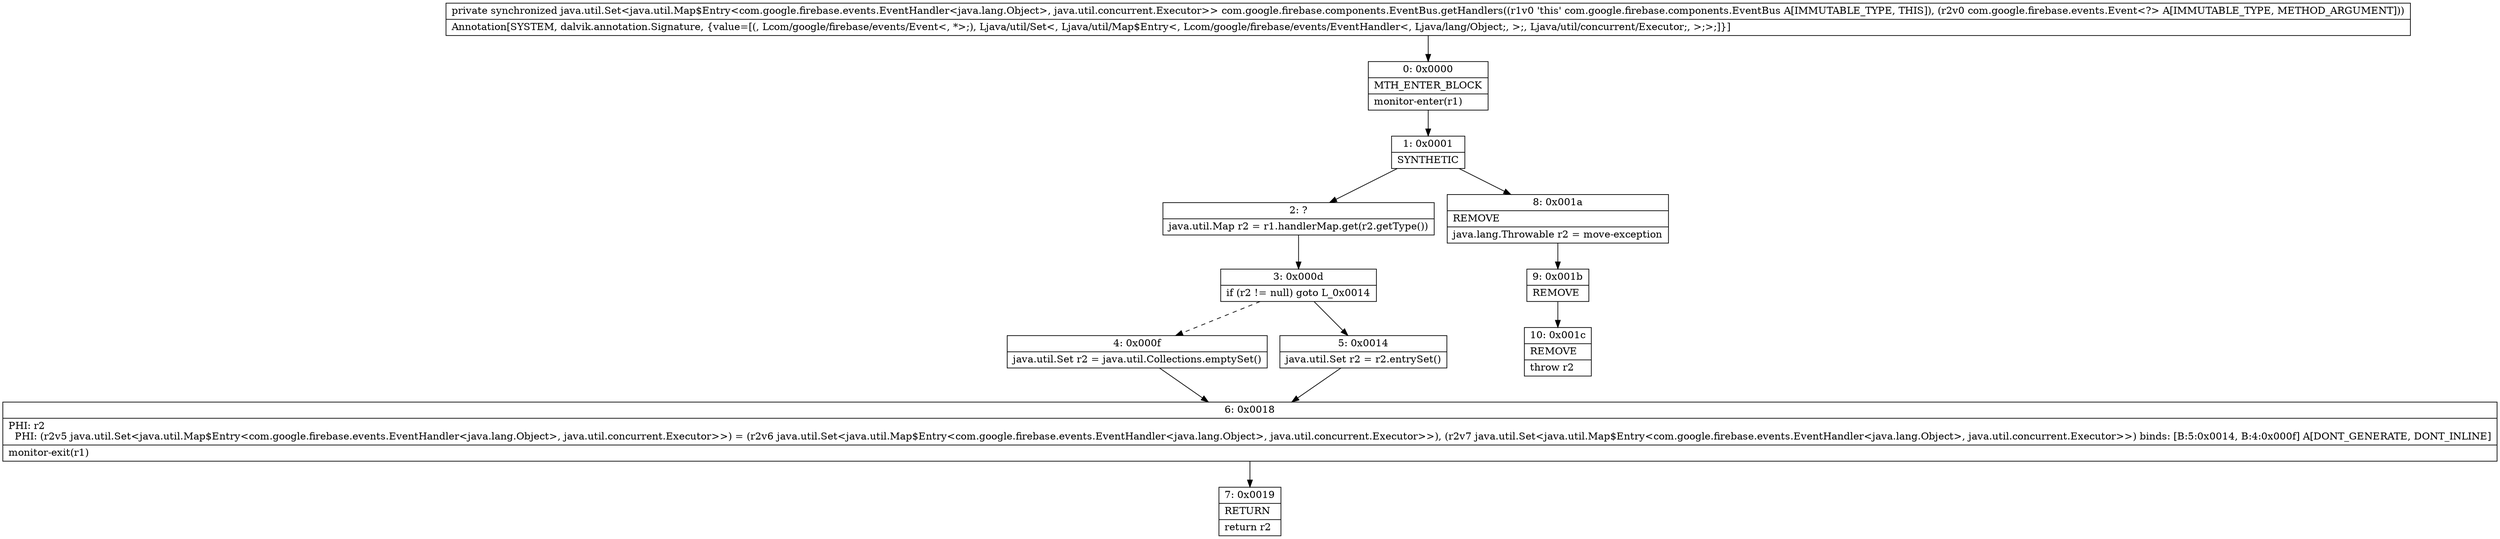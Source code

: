 digraph "CFG forcom.google.firebase.components.EventBus.getHandlers(Lcom\/google\/firebase\/events\/Event;)Ljava\/util\/Set;" {
Node_0 [shape=record,label="{0\:\ 0x0000|MTH_ENTER_BLOCK\l|monitor\-enter(r1)\l}"];
Node_1 [shape=record,label="{1\:\ 0x0001|SYNTHETIC\l}"];
Node_2 [shape=record,label="{2\:\ ?|java.util.Map r2 = r1.handlerMap.get(r2.getType())\l}"];
Node_3 [shape=record,label="{3\:\ 0x000d|if (r2 != null) goto L_0x0014\l}"];
Node_4 [shape=record,label="{4\:\ 0x000f|java.util.Set r2 = java.util.Collections.emptySet()\l}"];
Node_5 [shape=record,label="{5\:\ 0x0014|java.util.Set r2 = r2.entrySet()\l}"];
Node_6 [shape=record,label="{6\:\ 0x0018|PHI: r2 \l  PHI: (r2v5 java.util.Set\<java.util.Map$Entry\<com.google.firebase.events.EventHandler\<java.lang.Object\>, java.util.concurrent.Executor\>\>) = (r2v6 java.util.Set\<java.util.Map$Entry\<com.google.firebase.events.EventHandler\<java.lang.Object\>, java.util.concurrent.Executor\>\>), (r2v7 java.util.Set\<java.util.Map$Entry\<com.google.firebase.events.EventHandler\<java.lang.Object\>, java.util.concurrent.Executor\>\>) binds: [B:5:0x0014, B:4:0x000f] A[DONT_GENERATE, DONT_INLINE]\l|monitor\-exit(r1)\l}"];
Node_7 [shape=record,label="{7\:\ 0x0019|RETURN\l|return r2\l}"];
Node_8 [shape=record,label="{8\:\ 0x001a|REMOVE\l|java.lang.Throwable r2 = move\-exception\l}"];
Node_9 [shape=record,label="{9\:\ 0x001b|REMOVE\l}"];
Node_10 [shape=record,label="{10\:\ 0x001c|REMOVE\l|throw r2\l}"];
MethodNode[shape=record,label="{private synchronized java.util.Set\<java.util.Map$Entry\<com.google.firebase.events.EventHandler\<java.lang.Object\>, java.util.concurrent.Executor\>\> com.google.firebase.components.EventBus.getHandlers((r1v0 'this' com.google.firebase.components.EventBus A[IMMUTABLE_TYPE, THIS]), (r2v0 com.google.firebase.events.Event\<?\> A[IMMUTABLE_TYPE, METHOD_ARGUMENT]))  | Annotation[SYSTEM, dalvik.annotation.Signature, \{value=[(, Lcom\/google\/firebase\/events\/Event\<, *\>;), Ljava\/util\/Set\<, Ljava\/util\/Map$Entry\<, Lcom\/google\/firebase\/events\/EventHandler\<, Ljava\/lang\/Object;, \>;, Ljava\/util\/concurrent\/Executor;, \>;\>;]\}]\l}"];
MethodNode -> Node_0;
Node_0 -> Node_1;
Node_1 -> Node_2;
Node_1 -> Node_8;
Node_2 -> Node_3;
Node_3 -> Node_4[style=dashed];
Node_3 -> Node_5;
Node_4 -> Node_6;
Node_5 -> Node_6;
Node_6 -> Node_7;
Node_8 -> Node_9;
Node_9 -> Node_10;
}

